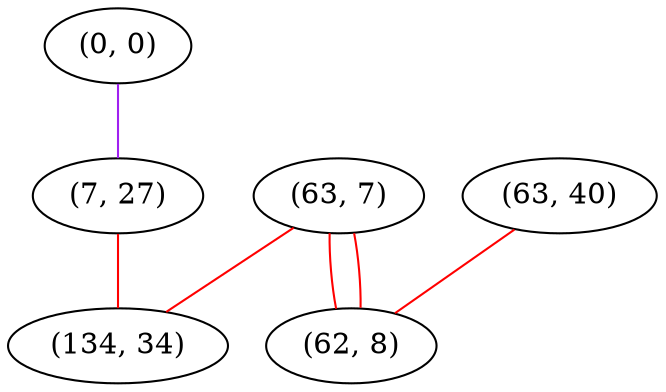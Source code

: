 graph "" {
"(0, 0)";
"(63, 40)";
"(63, 7)";
"(7, 27)";
"(62, 8)";
"(134, 34)";
"(0, 0)" -- "(7, 27)"  [color=purple, key=0, weight=4];
"(63, 40)" -- "(62, 8)"  [color=red, key=0, weight=1];
"(63, 7)" -- "(134, 34)"  [color=red, key=0, weight=1];
"(63, 7)" -- "(62, 8)"  [color=red, key=0, weight=1];
"(63, 7)" -- "(62, 8)"  [color=red, key=1, weight=1];
"(7, 27)" -- "(134, 34)"  [color=red, key=0, weight=1];
}
